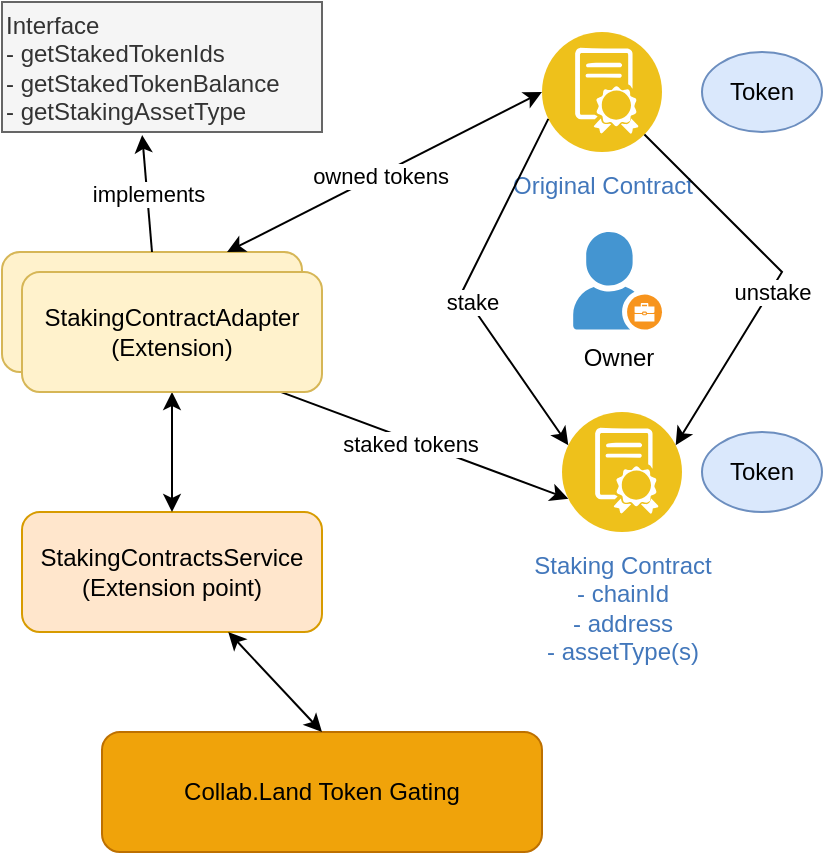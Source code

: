 <mxfile version="19.0.3" type="device"><diagram id="SblcUZsyK7B000q3voAv" name="Page-1"><mxGraphModel dx="1426" dy="781" grid="1" gridSize="10" guides="1" tooltips="1" connect="1" arrows="1" fold="1" page="1" pageScale="1" pageWidth="850" pageHeight="1100" math="0" shadow="0"><root><mxCell id="0"/><mxCell id="1" parent="0"/><mxCell id="S_fXQsWrOoHlE6V8fuSx-4" value="Original Contract" style="aspect=fixed;perimeter=ellipsePerimeter;html=1;align=center;shadow=0;dashed=0;fontColor=#4277BB;labelBackgroundColor=#ffffff;fontSize=12;spacingTop=3;image;image=img/lib/ibm/blockchain/smart_contract.svg;" vertex="1" parent="1"><mxGeometry x="470" y="90" width="60" height="60" as="geometry"/></mxCell><mxCell id="S_fXQsWrOoHlE6V8fuSx-5" value="Staking Contract&lt;br&gt;- chainId&lt;br&gt;- address&lt;br&gt;- assetType(s)" style="aspect=fixed;perimeter=ellipsePerimeter;html=1;align=center;shadow=0;dashed=0;fontColor=#4277BB;labelBackgroundColor=#ffffff;fontSize=12;spacingTop=3;image;image=img/lib/ibm/blockchain/smart_contract.svg;" vertex="1" parent="1"><mxGeometry x="480" y="280" width="60" height="60" as="geometry"/></mxCell><mxCell id="S_fXQsWrOoHlE6V8fuSx-7" value="Token" style="ellipse;whiteSpace=wrap;html=1;fillColor=#dae8fc;strokeColor=#6c8ebf;" vertex="1" parent="1"><mxGeometry x="550" y="290" width="60" height="40" as="geometry"/></mxCell><mxCell id="S_fXQsWrOoHlE6V8fuSx-8" value="Token" style="ellipse;whiteSpace=wrap;html=1;fillColor=#dae8fc;strokeColor=#6c8ebf;" vertex="1" parent="1"><mxGeometry x="550" y="100" width="60" height="40" as="geometry"/></mxCell><mxCell id="S_fXQsWrOoHlE6V8fuSx-9" value="" style="endArrow=classic;html=1;rounded=0;entryX=0;entryY=0.25;entryDx=0;entryDy=0;exitX=0;exitY=0.75;exitDx=0;exitDy=0;" edge="1" parent="1" source="S_fXQsWrOoHlE6V8fuSx-4" target="S_fXQsWrOoHlE6V8fuSx-5"><mxGeometry width="50" height="50" relative="1" as="geometry"><mxPoint x="390" y="500" as="sourcePoint"/><mxPoint x="440" y="450" as="targetPoint"/><Array as="points"><mxPoint x="430" y="220"/></Array></mxGeometry></mxCell><mxCell id="S_fXQsWrOoHlE6V8fuSx-10" value="stake" style="edgeLabel;html=1;align=center;verticalAlign=middle;resizable=0;points=[];" vertex="1" connectable="0" parent="S_fXQsWrOoHlE6V8fuSx-9"><mxGeometry x="0.087" y="1" relative="1" as="geometry"><mxPoint as="offset"/></mxGeometry></mxCell><mxCell id="S_fXQsWrOoHlE6V8fuSx-11" value="" style="endArrow=classic;html=1;rounded=0;entryX=1;entryY=0.25;entryDx=0;entryDy=0;" edge="1" parent="1" source="S_fXQsWrOoHlE6V8fuSx-4" target="S_fXQsWrOoHlE6V8fuSx-5"><mxGeometry width="50" height="50" relative="1" as="geometry"><mxPoint x="483.167" y="143.416" as="sourcePoint"/><mxPoint x="493.167" y="306.584" as="targetPoint"/><Array as="points"><mxPoint x="590" y="210"/></Array></mxGeometry></mxCell><mxCell id="S_fXQsWrOoHlE6V8fuSx-12" value="unstake" style="edgeLabel;html=1;align=center;verticalAlign=middle;resizable=0;points=[];" vertex="1" connectable="0" parent="S_fXQsWrOoHlE6V8fuSx-11"><mxGeometry x="0.087" y="1" relative="1" as="geometry"><mxPoint as="offset"/></mxGeometry></mxCell><mxCell id="S_fXQsWrOoHlE6V8fuSx-13" value="StakingContractAdapter&lt;br&gt;(Extension)" style="rounded=1;whiteSpace=wrap;html=1;fillColor=#fff2cc;strokeColor=#d6b656;" vertex="1" parent="1"><mxGeometry x="200" y="200" width="150" height="60" as="geometry"/></mxCell><mxCell id="S_fXQsWrOoHlE6V8fuSx-14" value="&lt;span style=&quot;background-color: initial;&quot;&gt;I&lt;/span&gt;&lt;span style=&quot;background-color: initial;&quot;&gt;nterface&lt;/span&gt;&lt;br&gt;&lt;span style=&quot;background-color: initial;&quot;&gt;- getStakedTokenIds&lt;/span&gt;&lt;br&gt;&lt;span style=&quot;background-color: initial;&quot;&gt;- getStakedTokenBalance&lt;/span&gt;&lt;br&gt;&lt;span style=&quot;background-color: initial;&quot;&gt;- getStakingAssetType&lt;/span&gt;" style="text;html=1;strokeColor=#666666;fillColor=#f5f5f5;align=left;verticalAlign=middle;whiteSpace=wrap;rounded=0;fontColor=#333333;" vertex="1" parent="1"><mxGeometry x="200" y="75" width="160" height="65" as="geometry"/></mxCell><mxCell id="S_fXQsWrOoHlE6V8fuSx-15" value="" style="endArrow=classic;startArrow=classic;html=1;rounded=0;entryX=0;entryY=0.75;entryDx=0;entryDy=0;exitX=0.75;exitY=1;exitDx=0;exitDy=0;" edge="1" parent="1" source="S_fXQsWrOoHlE6V8fuSx-13" target="S_fXQsWrOoHlE6V8fuSx-5"><mxGeometry width="50" height="50" relative="1" as="geometry"><mxPoint x="220" y="480" as="sourcePoint"/><mxPoint x="270" y="430" as="targetPoint"/></mxGeometry></mxCell><mxCell id="S_fXQsWrOoHlE6V8fuSx-27" value="staked tokens" style="edgeLabel;html=1;align=center;verticalAlign=middle;resizable=0;points=[];" vertex="1" connectable="0" parent="S_fXQsWrOoHlE6V8fuSx-15"><mxGeometry x="0.08" y="-2" relative="1" as="geometry"><mxPoint as="offset"/></mxGeometry></mxCell><mxCell id="S_fXQsWrOoHlE6V8fuSx-16" value="" style="endArrow=classic;startArrow=classic;html=1;rounded=0;entryX=0;entryY=0.5;entryDx=0;entryDy=0;exitX=0.75;exitY=0;exitDx=0;exitDy=0;" edge="1" parent="1" source="S_fXQsWrOoHlE6V8fuSx-13" target="S_fXQsWrOoHlE6V8fuSx-4"><mxGeometry width="50" height="50" relative="1" as="geometry"><mxPoint x="322.5" y="270" as="sourcePoint"/><mxPoint x="493.167" y="333.416" as="targetPoint"/></mxGeometry></mxCell><mxCell id="S_fXQsWrOoHlE6V8fuSx-28" value="owned tokens" style="edgeLabel;html=1;align=center;verticalAlign=middle;resizable=0;points=[];" vertex="1" connectable="0" parent="S_fXQsWrOoHlE6V8fuSx-16"><mxGeometry x="-0.033" y="-1" relative="1" as="geometry"><mxPoint as="offset"/></mxGeometry></mxCell><mxCell id="S_fXQsWrOoHlE6V8fuSx-19" value="Owner" style="shadow=0;dashed=0;html=1;strokeColor=none;fillColor=#4495D1;labelPosition=center;verticalLabelPosition=bottom;verticalAlign=top;align=center;outlineConnect=0;shape=mxgraph.veeam.company_owner;" vertex="1" parent="1"><mxGeometry x="485.6" y="190" width="44.4" height="48.8" as="geometry"/></mxCell><mxCell id="S_fXQsWrOoHlE6V8fuSx-20" value="StakingContractsService&lt;br&gt;(Extension point)" style="rounded=1;whiteSpace=wrap;html=1;fillColor=#ffe6cc;strokeColor=#d79b00;" vertex="1" parent="1"><mxGeometry x="210" y="330" width="150" height="60" as="geometry"/></mxCell><mxCell id="S_fXQsWrOoHlE6V8fuSx-21" value="" style="endArrow=classic;startArrow=classic;html=1;rounded=0;exitX=0.5;exitY=0;exitDx=0;exitDy=0;entryX=0.5;entryY=1;entryDx=0;entryDy=0;" edge="1" parent="1" source="S_fXQsWrOoHlE6V8fuSx-20" target="S_fXQsWrOoHlE6V8fuSx-24"><mxGeometry width="50" height="50" relative="1" as="geometry"><mxPoint x="240" y="410" as="sourcePoint"/><mxPoint x="290" y="360" as="targetPoint"/></mxGeometry></mxCell><mxCell id="S_fXQsWrOoHlE6V8fuSx-23" value="implements" style="endArrow=classic;html=1;rounded=0;entryX=0.438;entryY=1.023;entryDx=0;entryDy=0;entryPerimeter=0;exitX=0.5;exitY=0;exitDx=0;exitDy=0;" edge="1" parent="1" source="S_fXQsWrOoHlE6V8fuSx-13" target="S_fXQsWrOoHlE6V8fuSx-14"><mxGeometry width="50" height="50" relative="1" as="geometry"><mxPoint x="240" y="340" as="sourcePoint"/><mxPoint x="290" y="290" as="targetPoint"/></mxGeometry></mxCell><mxCell id="S_fXQsWrOoHlE6V8fuSx-24" value="StakingContractAdapter&lt;br&gt;(Extension)" style="rounded=1;whiteSpace=wrap;html=1;fillColor=#fff2cc;strokeColor=#d6b656;" vertex="1" parent="1"><mxGeometry x="210" y="210" width="150" height="60" as="geometry"/></mxCell><mxCell id="S_fXQsWrOoHlE6V8fuSx-25" value="Collab.Land Token Gating" style="rounded=1;whiteSpace=wrap;html=1;fillColor=#f0a30a;fontColor=#000000;strokeColor=#BD7000;" vertex="1" parent="1"><mxGeometry x="250" y="440" width="220" height="60" as="geometry"/></mxCell><mxCell id="S_fXQsWrOoHlE6V8fuSx-26" value="" style="endArrow=classic;startArrow=classic;html=1;rounded=0;entryX=0.5;entryY=0;entryDx=0;entryDy=0;" edge="1" parent="1" source="S_fXQsWrOoHlE6V8fuSx-20" target="S_fXQsWrOoHlE6V8fuSx-25"><mxGeometry width="50" height="50" relative="1" as="geometry"><mxPoint x="240" y="340" as="sourcePoint"/><mxPoint x="290" y="290" as="targetPoint"/></mxGeometry></mxCell></root></mxGraphModel></diagram></mxfile>
